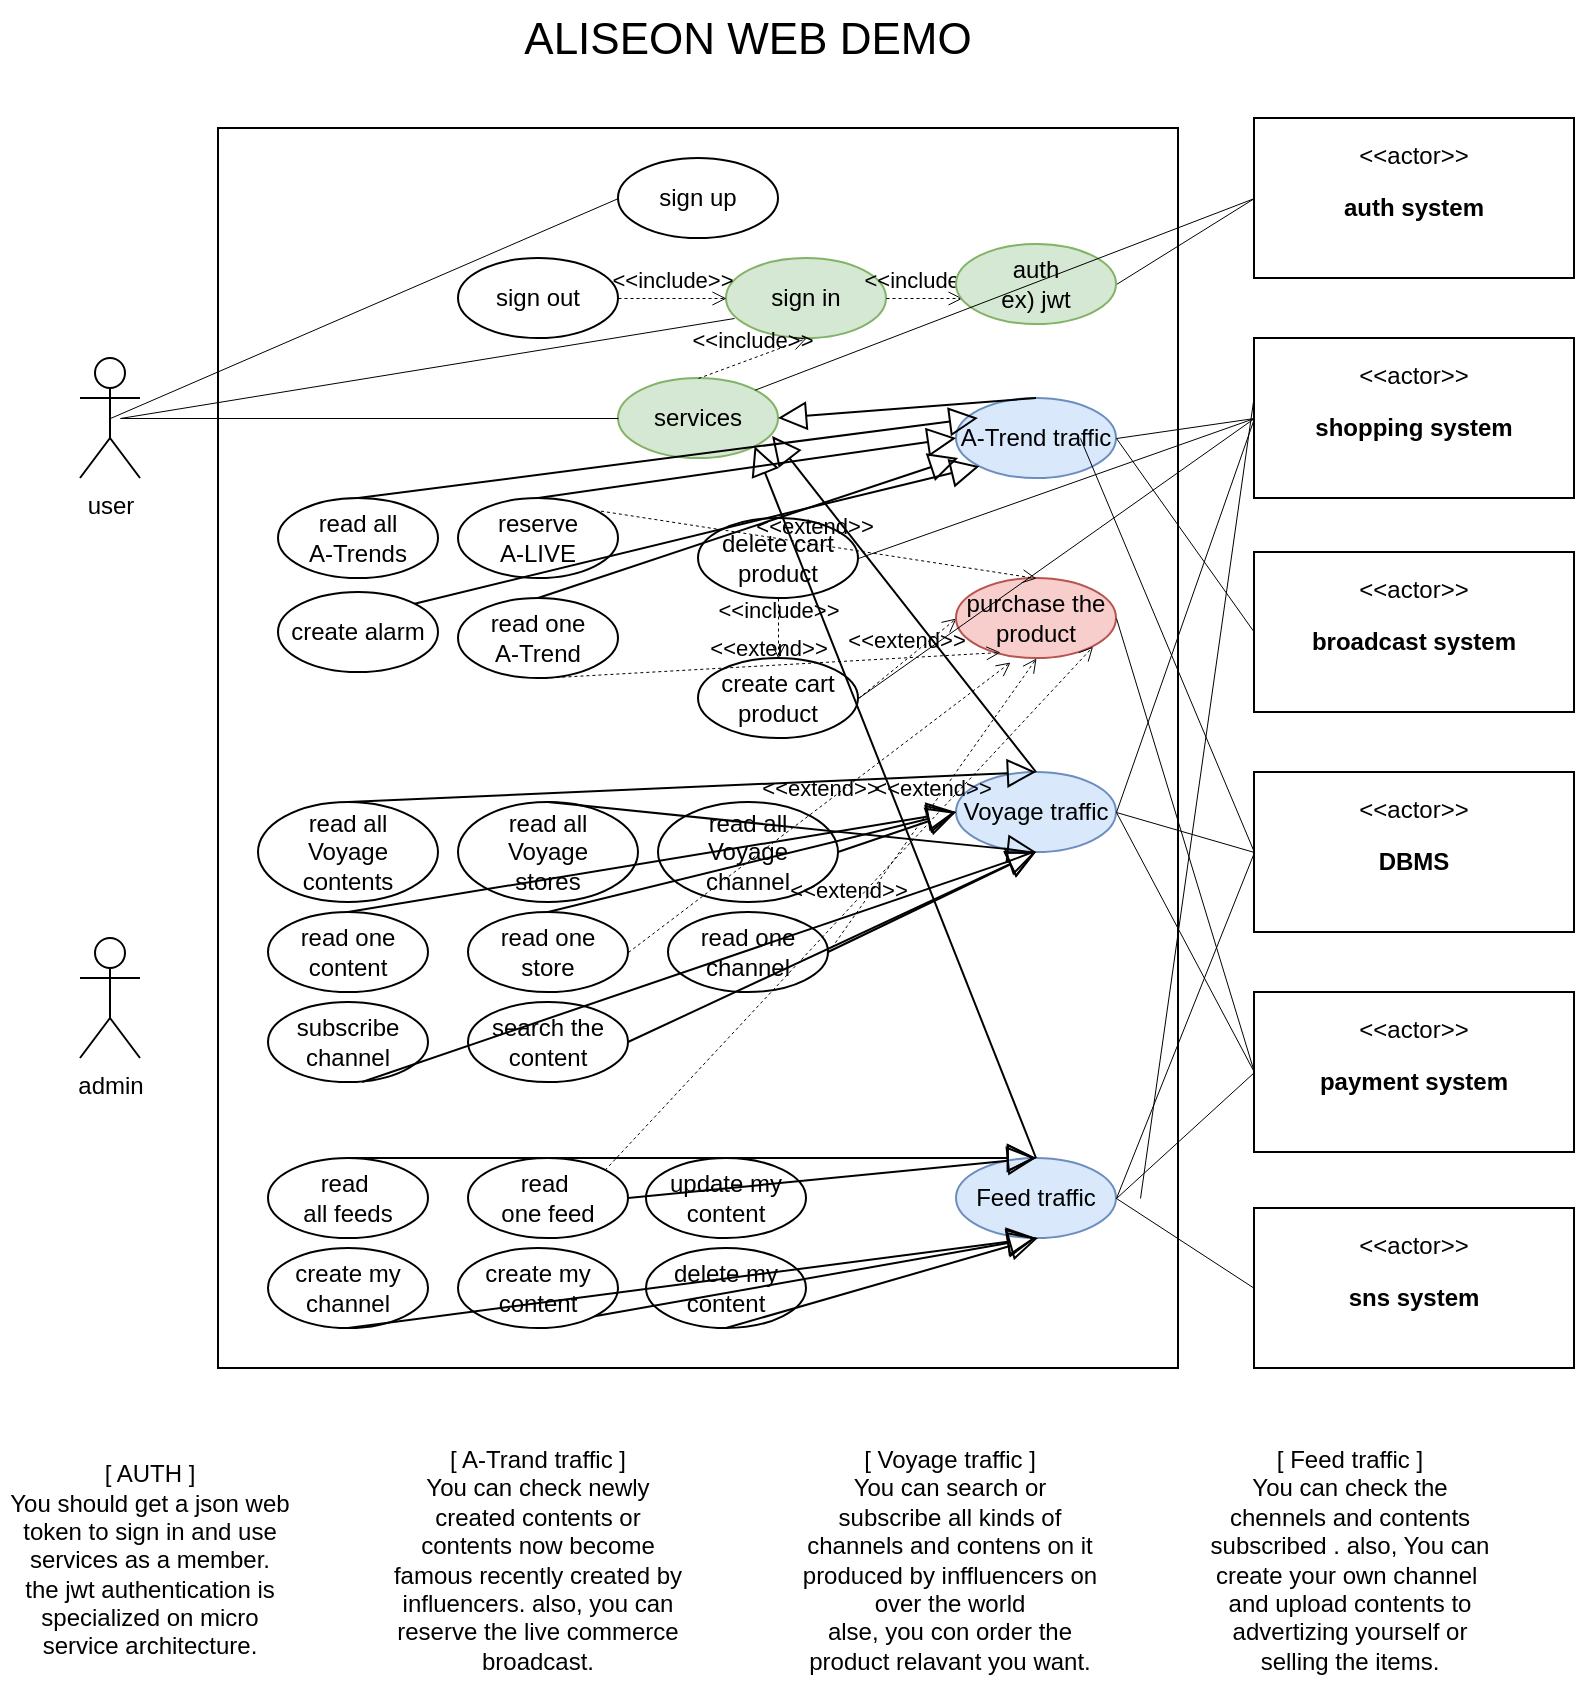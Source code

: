 <mxfile version="14.8.0" type="github">
  <diagram id="yqKKEiH-HQo9TE-18WpN" name="Page-1">
    <mxGraphModel dx="1422" dy="794" grid="1" gridSize="10" guides="1" tooltips="1" connect="1" arrows="1" fold="1" page="1" pageScale="1" pageWidth="827" pageHeight="1169" math="0" shadow="0">
      <root>
        <mxCell id="0" />
        <mxCell id="1" parent="0" />
        <mxCell id="d9pyYErVMQeaN3NLRM1w-1" value="" style="rounded=0;whiteSpace=wrap;html=1;" parent="1" vertex="1">
          <mxGeometry x="149" y="84" width="480" height="620" as="geometry" />
        </mxCell>
        <mxCell id="d9pyYErVMQeaN3NLRM1w-2" value="user&lt;br&gt;" style="shape=umlActor;verticalLabelPosition=bottom;verticalAlign=top;html=1;outlineConnect=0;" parent="1" vertex="1">
          <mxGeometry x="80" y="199" width="30" height="60" as="geometry" />
        </mxCell>
        <mxCell id="d9pyYErVMQeaN3NLRM1w-3" value="admin" style="shape=umlActor;verticalLabelPosition=bottom;verticalAlign=top;html=1;outlineConnect=0;" parent="1" vertex="1">
          <mxGeometry x="80" y="489" width="30" height="60" as="geometry" />
        </mxCell>
        <mxCell id="d9pyYErVMQeaN3NLRM1w-12" value="&lt;p&gt;&amp;lt;&amp;lt;actor&amp;gt;&amp;gt;&lt;/p&gt;&lt;p&gt;&lt;b&gt;auth system&lt;/b&gt;&lt;/p&gt;" style="shape=rect;html=1;overflow=fill;whiteSpace=wrap;align=center;" parent="1" vertex="1">
          <mxGeometry x="667" y="79" width="160" height="80" as="geometry" />
        </mxCell>
        <mxCell id="d9pyYErVMQeaN3NLRM1w-14" value="sign in" style="ellipse;whiteSpace=wrap;html=1;fillColor=#d5e8d4;strokeColor=#82b366;" parent="1" vertex="1">
          <mxGeometry x="403" y="149" width="80" height="40" as="geometry" />
        </mxCell>
        <mxCell id="d9pyYErVMQeaN3NLRM1w-15" value="sign up" style="ellipse;whiteSpace=wrap;html=1;" parent="1" vertex="1">
          <mxGeometry x="349" y="99" width="80" height="40" as="geometry" />
        </mxCell>
        <mxCell id="d9pyYErVMQeaN3NLRM1w-16" value="sign out" style="ellipse;whiteSpace=wrap;html=1;" parent="1" vertex="1">
          <mxGeometry x="269" y="149" width="80" height="40" as="geometry" />
        </mxCell>
        <mxCell id="d9pyYErVMQeaN3NLRM1w-19" value="&lt;p&gt;&amp;lt;&amp;lt;actor&amp;gt;&amp;gt;&lt;/p&gt;&lt;p&gt;&lt;b&gt;DBMS&lt;/b&gt;&lt;br&gt;&lt;/p&gt;" style="shape=rect;html=1;overflow=fill;whiteSpace=wrap;align=center;" parent="1" vertex="1">
          <mxGeometry x="667" y="406" width="160" height="80" as="geometry" />
        </mxCell>
        <mxCell id="d9pyYErVMQeaN3NLRM1w-28" value="&amp;lt;&amp;lt;include&amp;gt;&amp;gt;" style="html=1;verticalAlign=bottom;labelBackgroundColor=none;endArrow=open;endFill=0;dashed=1;strokeColor=#000000;strokeWidth=0.5;exitX=1;exitY=0.5;exitDx=0;exitDy=0;entryX=0.038;entryY=0.675;entryDx=0;entryDy=0;entryPerimeter=0;" parent="1" edge="1" target="d9pyYErVMQeaN3NLRM1w-41" source="d9pyYErVMQeaN3NLRM1w-14">
          <mxGeometry width="160" relative="1" as="geometry">
            <mxPoint x="429" y="228.5" as="sourcePoint" />
            <mxPoint x="509" y="169" as="targetPoint" />
          </mxGeometry>
        </mxCell>
        <mxCell id="d9pyYErVMQeaN3NLRM1w-35" value="" style="endArrow=none;html=1;strokeColor=#000000;strokeWidth=0.5;exitX=0.5;exitY=0.5;exitDx=0;exitDy=0;exitPerimeter=0;entryX=0;entryY=0.5;entryDx=0;entryDy=0;" parent="1" source="d9pyYErVMQeaN3NLRM1w-2" target="d9pyYErVMQeaN3NLRM1w-15" edge="1">
          <mxGeometry width="50" height="50" relative="1" as="geometry">
            <mxPoint x="360" y="399" as="sourcePoint" />
            <mxPoint x="410" y="349" as="targetPoint" />
          </mxGeometry>
        </mxCell>
        <mxCell id="d9pyYErVMQeaN3NLRM1w-36" value="reserve &lt;br&gt;A-LIVE" style="ellipse;whiteSpace=wrap;html=1;" parent="1" vertex="1">
          <mxGeometry x="269" y="269" width="80" height="40" as="geometry" />
        </mxCell>
        <mxCell id="d9pyYErVMQeaN3NLRM1w-38" value="read all&lt;br&gt;A-Trends" style="ellipse;whiteSpace=wrap;html=1;" parent="1" vertex="1">
          <mxGeometry x="179" y="269" width="80" height="40" as="geometry" />
        </mxCell>
        <mxCell id="d9pyYErVMQeaN3NLRM1w-39" value="" style="endArrow=none;html=1;strokeColor=#000000;strokeWidth=0.5;exitX=0;exitY=0.5;exitDx=0;exitDy=0;entryX=1;entryY=0.5;entryDx=0;entryDy=0;" parent="1" source="d9pyYErVMQeaN3NLRM1w-12" target="d9pyYErVMQeaN3NLRM1w-41" edge="1">
          <mxGeometry width="50" height="50" relative="1" as="geometry">
            <mxPoint x="105" y="219" as="sourcePoint" />
            <mxPoint x="590" y="159" as="targetPoint" />
          </mxGeometry>
        </mxCell>
        <mxCell id="d9pyYErVMQeaN3NLRM1w-40" value="&amp;lt;&amp;lt;extend&amp;gt;&amp;gt;" style="html=1;verticalAlign=bottom;labelBackgroundColor=none;endArrow=open;endFill=0;dashed=1;strokeColor=#000000;strokeWidth=0.5;exitX=1;exitY=0.5;exitDx=0;exitDy=0;entryX=0;entryY=0.5;entryDx=0;entryDy=0;" parent="1" edge="1" target="d9pyYErVMQeaN3NLRM1w-52" source="d9pyYErVMQeaN3NLRM1w-42">
          <mxGeometry width="160" relative="1" as="geometry">
            <mxPoint x="619" y="799" as="sourcePoint" />
            <mxPoint x="779" y="799" as="targetPoint" />
          </mxGeometry>
        </mxCell>
        <mxCell id="d9pyYErVMQeaN3NLRM1w-41" value="auth&lt;br&gt;ex) jwt" style="ellipse;whiteSpace=wrap;html=1;fillColor=#d5e8d4;strokeColor=#82b366;" parent="1" vertex="1">
          <mxGeometry x="518" y="142" width="80" height="40" as="geometry" />
        </mxCell>
        <mxCell id="d9pyYErVMQeaN3NLRM1w-42" value="create cart product" style="ellipse;whiteSpace=wrap;html=1;" parent="1" vertex="1">
          <mxGeometry x="389" y="349" width="80" height="40" as="geometry" />
        </mxCell>
        <mxCell id="d9pyYErVMQeaN3NLRM1w-44" value="create alarm" style="ellipse;whiteSpace=wrap;html=1;" parent="1" vertex="1">
          <mxGeometry x="179" y="316" width="80" height="40" as="geometry" />
        </mxCell>
        <mxCell id="d9pyYErVMQeaN3NLRM1w-45" value="&lt;p&gt;&amp;lt;&amp;lt;actor&amp;gt;&amp;gt;&lt;/p&gt;&lt;p&gt;&lt;b&gt;shopping system&lt;/b&gt;&lt;br&gt;&lt;/p&gt;" style="shape=rect;html=1;overflow=fill;whiteSpace=wrap;align=center;" parent="1" vertex="1">
          <mxGeometry x="667" y="189" width="160" height="80" as="geometry" />
        </mxCell>
        <mxCell id="d9pyYErVMQeaN3NLRM1w-46" value="&lt;p&gt;&amp;lt;&amp;lt;actor&amp;gt;&amp;gt;&lt;/p&gt;&lt;p&gt;&lt;b&gt;broadcast system&lt;/b&gt;&lt;br&gt;&lt;/p&gt;" style="shape=rect;html=1;overflow=fill;whiteSpace=wrap;align=center;" parent="1" vertex="1">
          <mxGeometry x="667" y="296" width="160" height="80" as="geometry" />
        </mxCell>
        <mxCell id="d9pyYErVMQeaN3NLRM1w-47" value="read all&lt;br&gt;Voyage contents" style="ellipse;whiteSpace=wrap;html=1;" parent="1" vertex="1">
          <mxGeometry x="169" y="421" width="90" height="50" as="geometry" />
        </mxCell>
        <mxCell id="d9pyYErVMQeaN3NLRM1w-49" value="read one&lt;br&gt;content" style="ellipse;whiteSpace=wrap;html=1;" parent="1" vertex="1">
          <mxGeometry x="174" y="476" width="80" height="40" as="geometry" />
        </mxCell>
        <mxCell id="d9pyYErVMQeaN3NLRM1w-50" value="&lt;p&gt;&amp;lt;&amp;lt;actor&amp;gt;&amp;gt;&lt;/p&gt;&lt;p&gt;&lt;b&gt;payment system&lt;/b&gt;&lt;/p&gt;" style="shape=rect;html=1;overflow=fill;whiteSpace=wrap;align=center;" parent="1" vertex="1">
          <mxGeometry x="667" y="516" width="160" height="80" as="geometry" />
        </mxCell>
        <mxCell id="d9pyYErVMQeaN3NLRM1w-51" value="search the content" style="ellipse;whiteSpace=wrap;html=1;" parent="1" vertex="1">
          <mxGeometry x="274" y="521" width="80" height="40" as="geometry" />
        </mxCell>
        <mxCell id="d9pyYErVMQeaN3NLRM1w-52" value="purchase the product" style="ellipse;whiteSpace=wrap;html=1;fillColor=#f8cecc;strokeColor=#b85450;" parent="1" vertex="1">
          <mxGeometry x="518" y="309" width="80" height="40" as="geometry" />
        </mxCell>
        <mxCell id="d9pyYErVMQeaN3NLRM1w-53" value="read all&lt;br&gt;Voyage &lt;br&gt;stores" style="ellipse;whiteSpace=wrap;html=1;" parent="1" vertex="1">
          <mxGeometry x="269" y="421" width="90" height="50" as="geometry" />
        </mxCell>
        <mxCell id="d9pyYErVMQeaN3NLRM1w-54" value="read one&lt;br&gt;store" style="ellipse;whiteSpace=wrap;html=1;" parent="1" vertex="1">
          <mxGeometry x="274" y="476" width="80" height="40" as="geometry" />
        </mxCell>
        <mxCell id="d9pyYErVMQeaN3NLRM1w-55" value="read all&lt;br&gt;Voyage &lt;br&gt;channel" style="ellipse;whiteSpace=wrap;html=1;" parent="1" vertex="1">
          <mxGeometry x="369" y="421" width="90" height="50" as="geometry" />
        </mxCell>
        <mxCell id="d9pyYErVMQeaN3NLRM1w-56" value="read one&lt;br&gt;channel" style="ellipse;whiteSpace=wrap;html=1;" parent="1" vertex="1">
          <mxGeometry x="374" y="476" width="80" height="40" as="geometry" />
        </mxCell>
        <mxCell id="d9pyYErVMQeaN3NLRM1w-59" value="read&amp;nbsp;&lt;br&gt;all feeds" style="ellipse;whiteSpace=wrap;html=1;" parent="1" vertex="1">
          <mxGeometry x="174" y="599" width="80" height="40" as="geometry" />
        </mxCell>
        <mxCell id="d9pyYErVMQeaN3NLRM1w-60" value="read&amp;nbsp;&lt;br&gt;one feed" style="ellipse;whiteSpace=wrap;html=1;" parent="1" vertex="1">
          <mxGeometry x="274" y="599" width="80" height="40" as="geometry" />
        </mxCell>
        <mxCell id="d9pyYErVMQeaN3NLRM1w-62" value="delete cart product" style="ellipse;whiteSpace=wrap;html=1;" parent="1" vertex="1">
          <mxGeometry x="389" y="279" width="80" height="40" as="geometry" />
        </mxCell>
        <mxCell id="d9pyYErVMQeaN3NLRM1w-63" value="&lt;p&gt;&amp;lt;&amp;lt;actor&amp;gt;&amp;gt;&lt;/p&gt;&lt;p&gt;&lt;b&gt;sns system&lt;/b&gt;&lt;/p&gt;" style="shape=rect;html=1;overflow=fill;whiteSpace=wrap;align=center;" parent="1" vertex="1">
          <mxGeometry x="667" y="624" width="160" height="80" as="geometry" />
        </mxCell>
        <mxCell id="bCWWaKdkybvp4xZFp1gc-1" value="subscribe channel" style="ellipse;whiteSpace=wrap;html=1;" parent="1" vertex="1">
          <mxGeometry x="174" y="521" width="80" height="40" as="geometry" />
        </mxCell>
        <mxCell id="7DruziITL7EI19DTVxZY-1" value="A-Trend traffic" style="ellipse;whiteSpace=wrap;html=1;fillColor=#dae8fc;strokeColor=#6c8ebf;" vertex="1" parent="1">
          <mxGeometry x="518" y="219" width="80" height="40" as="geometry" />
        </mxCell>
        <mxCell id="7DruziITL7EI19DTVxZY-2" value="Voyage traffic" style="ellipse;whiteSpace=wrap;html=1;fillColor=#dae8fc;strokeColor=#6c8ebf;" vertex="1" parent="1">
          <mxGeometry x="518" y="406" width="80" height="40" as="geometry" />
        </mxCell>
        <mxCell id="7DruziITL7EI19DTVxZY-3" value="Feed traffic" style="ellipse;whiteSpace=wrap;html=1;fillColor=#dae8fc;strokeColor=#6c8ebf;" vertex="1" parent="1">
          <mxGeometry x="518" y="599" width="80" height="40" as="geometry" />
        </mxCell>
        <mxCell id="7DruziITL7EI19DTVxZY-4" value="services" style="ellipse;whiteSpace=wrap;html=1;fillColor=#d5e8d4;strokeColor=#82b366;" vertex="1" parent="1">
          <mxGeometry x="349" y="209" width="80" height="40" as="geometry" />
        </mxCell>
        <mxCell id="7DruziITL7EI19DTVxZY-12" value="&amp;lt;&amp;lt;include&amp;gt;&amp;gt;" style="html=1;verticalAlign=bottom;labelBackgroundColor=none;endArrow=open;endFill=0;dashed=1;strokeColor=#000000;strokeWidth=0.5;exitX=1;exitY=0.5;exitDx=0;exitDy=0;entryX=0;entryY=0.5;entryDx=0;entryDy=0;" edge="1" parent="1" source="d9pyYErVMQeaN3NLRM1w-16" target="d9pyYErVMQeaN3NLRM1w-14">
          <mxGeometry width="160" relative="1" as="geometry">
            <mxPoint x="382" y="234" as="sourcePoint" />
            <mxPoint x="423" y="224" as="targetPoint" />
          </mxGeometry>
        </mxCell>
        <mxCell id="7DruziITL7EI19DTVxZY-13" value="&amp;lt;&amp;lt;include&amp;gt;&amp;gt;" style="html=1;verticalAlign=bottom;labelBackgroundColor=none;endArrow=open;endFill=0;dashed=1;strokeColor=#000000;strokeWidth=0.5;exitX=0.5;exitY=0;exitDx=0;exitDy=0;entryX=0.5;entryY=1;entryDx=0;entryDy=0;" edge="1" parent="1" source="7DruziITL7EI19DTVxZY-4" target="d9pyYErVMQeaN3NLRM1w-14">
          <mxGeometry width="160" relative="1" as="geometry">
            <mxPoint x="479" y="248" as="sourcePoint" />
            <mxPoint x="533" y="248" as="targetPoint" />
          </mxGeometry>
        </mxCell>
        <mxCell id="7DruziITL7EI19DTVxZY-14" value="" style="endArrow=none;html=1;strokeColor=#000000;strokeWidth=0.5;" edge="1" parent="1" target="7DruziITL7EI19DTVxZY-4">
          <mxGeometry width="50" height="50" relative="1" as="geometry">
            <mxPoint x="100" y="229" as="sourcePoint" />
            <mxPoint x="370" y="129" as="targetPoint" />
          </mxGeometry>
        </mxCell>
        <mxCell id="7DruziITL7EI19DTVxZY-15" value="" style="edgeStyle=none;html=1;endSize=12;endArrow=block;endFill=0;entryX=1;entryY=1;entryDx=0;entryDy=0;exitX=0.5;exitY=0;exitDx=0;exitDy=0;" edge="1" parent="1" source="7DruziITL7EI19DTVxZY-3" target="7DruziITL7EI19DTVxZY-4">
          <mxGeometry width="160" relative="1" as="geometry">
            <mxPoint x="509" y="259" as="sourcePoint" />
            <mxPoint x="599" y="228.5" as="targetPoint" />
          </mxGeometry>
        </mxCell>
        <mxCell id="7DruziITL7EI19DTVxZY-16" value="" style="edgeStyle=none;html=1;endSize=12;endArrow=block;endFill=0;exitX=0.5;exitY=0;exitDx=0;exitDy=0;" edge="1" parent="1" source="7DruziITL7EI19DTVxZY-1">
          <mxGeometry width="160" relative="1" as="geometry">
            <mxPoint x="248" y="663.5" as="sourcePoint" />
            <mxPoint x="429" y="229" as="targetPoint" />
          </mxGeometry>
        </mxCell>
        <mxCell id="7DruziITL7EI19DTVxZY-19" value="" style="endArrow=none;html=1;strokeColor=#000000;strokeWidth=0.5;exitX=0;exitY=0.5;exitDx=0;exitDy=0;entryX=1;entryY=0.5;entryDx=0;entryDy=0;" edge="1" parent="1" source="d9pyYErVMQeaN3NLRM1w-45" target="7DruziITL7EI19DTVxZY-1">
          <mxGeometry width="50" height="50" relative="1" as="geometry">
            <mxPoint x="677" y="129" as="sourcePoint" />
            <mxPoint x="600" y="129" as="targetPoint" />
          </mxGeometry>
        </mxCell>
        <mxCell id="7DruziITL7EI19DTVxZY-20" value="" style="endArrow=none;html=1;strokeColor=#000000;strokeWidth=0.5;exitX=0;exitY=0.5;exitDx=0;exitDy=0;entryX=1;entryY=0.5;entryDx=0;entryDy=0;" edge="1" parent="1" source="d9pyYErVMQeaN3NLRM1w-46" target="7DruziITL7EI19DTVxZY-1">
          <mxGeometry width="50" height="50" relative="1" as="geometry">
            <mxPoint x="677" y="239" as="sourcePoint" />
            <mxPoint x="589" y="249" as="targetPoint" />
          </mxGeometry>
        </mxCell>
        <mxCell id="7DruziITL7EI19DTVxZY-21" value="" style="endArrow=none;html=1;strokeColor=#000000;strokeWidth=0.5;exitX=0;exitY=0.5;exitDx=0;exitDy=0;" edge="1" parent="1" source="d9pyYErVMQeaN3NLRM1w-19">
          <mxGeometry width="50" height="50" relative="1" as="geometry">
            <mxPoint x="687" y="249" as="sourcePoint" />
            <mxPoint x="580" y="239" as="targetPoint" />
          </mxGeometry>
        </mxCell>
        <mxCell id="7DruziITL7EI19DTVxZY-24" value="" style="endArrow=none;html=1;strokeColor=#000000;strokeWidth=0.5;exitX=0;exitY=0.5;exitDx=0;exitDy=0;entryX=1;entryY=0.5;entryDx=0;entryDy=0;" edge="1" parent="1" source="d9pyYErVMQeaN3NLRM1w-19" target="7DruziITL7EI19DTVxZY-2">
          <mxGeometry width="50" height="50" relative="1" as="geometry">
            <mxPoint x="677" y="239" as="sourcePoint" />
            <mxPoint x="588.284" y="414.858" as="targetPoint" />
          </mxGeometry>
        </mxCell>
        <mxCell id="7DruziITL7EI19DTVxZY-25" value="" style="endArrow=none;html=1;strokeColor=#000000;strokeWidth=0.5;exitX=0;exitY=0.5;exitDx=0;exitDy=0;entryX=1;entryY=0;entryDx=0;entryDy=0;" edge="1" parent="1" source="d9pyYErVMQeaN3NLRM1w-12" target="7DruziITL7EI19DTVxZY-4">
          <mxGeometry width="50" height="50" relative="1" as="geometry">
            <mxPoint x="677" y="239" as="sourcePoint" />
            <mxPoint x="430" y="219" as="targetPoint" />
          </mxGeometry>
        </mxCell>
        <mxCell id="7DruziITL7EI19DTVxZY-26" value="" style="endArrow=none;html=1;strokeColor=#000000;strokeWidth=0.5;exitX=0;exitY=0.5;exitDx=0;exitDy=0;entryX=1;entryY=0.5;entryDx=0;entryDy=0;" edge="1" parent="1" source="d9pyYErVMQeaN3NLRM1w-50" target="7DruziITL7EI19DTVxZY-2">
          <mxGeometry width="50" height="50" relative="1" as="geometry">
            <mxPoint x="677" y="239" as="sourcePoint" />
            <mxPoint x="600" y="429" as="targetPoint" />
          </mxGeometry>
        </mxCell>
        <mxCell id="7DruziITL7EI19DTVxZY-27" value="" style="endArrow=none;html=1;strokeColor=#000000;strokeWidth=0.5;exitX=0;exitY=0.5;exitDx=0;exitDy=0;entryX=1;entryY=0.5;entryDx=0;entryDy=0;" edge="1" parent="1" source="d9pyYErVMQeaN3NLRM1w-63" target="7DruziITL7EI19DTVxZY-3">
          <mxGeometry width="50" height="50" relative="1" as="geometry">
            <mxPoint x="677" y="566" as="sourcePoint" />
            <mxPoint x="600" y="429" as="targetPoint" />
          </mxGeometry>
        </mxCell>
        <mxCell id="7DruziITL7EI19DTVxZY-28" value="" style="endArrow=none;html=1;strokeColor=#000000;strokeWidth=0.5;exitX=0;exitY=0.5;exitDx=0;exitDy=0;entryX=1;entryY=0.5;entryDx=0;entryDy=0;" edge="1" parent="1" source="d9pyYErVMQeaN3NLRM1w-19" target="7DruziITL7EI19DTVxZY-3">
          <mxGeometry width="50" height="50" relative="1" as="geometry">
            <mxPoint x="677" y="674" as="sourcePoint" />
            <mxPoint x="610" y="639" as="targetPoint" />
          </mxGeometry>
        </mxCell>
        <mxCell id="7DruziITL7EI19DTVxZY-29" value="" style="endArrow=none;html=1;strokeColor=#000000;strokeWidth=0.5;exitX=0;exitY=0.5;exitDx=0;exitDy=0;entryX=1;entryY=0.5;entryDx=0;entryDy=0;" edge="1" parent="1" source="d9pyYErVMQeaN3NLRM1w-50" target="7DruziITL7EI19DTVxZY-3">
          <mxGeometry width="50" height="50" relative="1" as="geometry">
            <mxPoint x="677" y="456" as="sourcePoint" />
            <mxPoint x="610" y="639" as="targetPoint" />
          </mxGeometry>
        </mxCell>
        <mxCell id="7DruziITL7EI19DTVxZY-30" value="" style="endArrow=none;html=1;strokeColor=#000000;strokeWidth=0.5;exitX=0;exitY=0.5;exitDx=0;exitDy=0;entryX=1;entryY=0.5;entryDx=0;entryDy=0;" edge="1" parent="1" source="d9pyYErVMQeaN3NLRM1w-45" target="7DruziITL7EI19DTVxZY-2">
          <mxGeometry width="50" height="50" relative="1" as="geometry">
            <mxPoint x="677" y="456" as="sourcePoint" />
            <mxPoint x="610" y="639" as="targetPoint" />
          </mxGeometry>
        </mxCell>
        <mxCell id="7DruziITL7EI19DTVxZY-31" value="" style="endArrow=none;html=1;strokeColor=#000000;strokeWidth=0.5;exitX=0;exitY=0.35;exitDx=0;exitDy=0;exitPerimeter=0;" edge="1" parent="1" source="d9pyYErVMQeaN3NLRM1w-45">
          <mxGeometry width="50" height="50" relative="1" as="geometry">
            <mxPoint x="677" y="231" as="sourcePoint" />
            <mxPoint x="610" y="619" as="targetPoint" />
          </mxGeometry>
        </mxCell>
        <mxCell id="7DruziITL7EI19DTVxZY-32" value="" style="edgeStyle=none;html=1;endSize=12;endArrow=block;endFill=0;entryX=0.963;entryY=0.725;entryDx=0;entryDy=0;exitX=0.5;exitY=0;exitDx=0;exitDy=0;entryPerimeter=0;" edge="1" parent="1" source="7DruziITL7EI19DTVxZY-2" target="7DruziITL7EI19DTVxZY-4">
          <mxGeometry width="160" relative="1" as="geometry">
            <mxPoint x="559" y="619" as="sourcePoint" />
            <mxPoint x="419" y="259" as="targetPoint" />
          </mxGeometry>
        </mxCell>
        <mxCell id="7DruziITL7EI19DTVxZY-35" value="create my content" style="ellipse;whiteSpace=wrap;html=1;" vertex="1" parent="1">
          <mxGeometry x="269" y="644" width="80" height="40" as="geometry" />
        </mxCell>
        <mxCell id="7DruziITL7EI19DTVxZY-36" value="delete my content" style="ellipse;whiteSpace=wrap;html=1;" vertex="1" parent="1">
          <mxGeometry x="363" y="644" width="80" height="40" as="geometry" />
        </mxCell>
        <mxCell id="7DruziITL7EI19DTVxZY-38" value="create my channel" style="ellipse;whiteSpace=wrap;html=1;" vertex="1" parent="1">
          <mxGeometry x="174" y="644" width="80" height="40" as="geometry" />
        </mxCell>
        <mxCell id="7DruziITL7EI19DTVxZY-40" value="update my content" style="ellipse;whiteSpace=wrap;html=1;" vertex="1" parent="1">
          <mxGeometry x="363" y="599" width="80" height="40" as="geometry" />
        </mxCell>
        <mxCell id="7DruziITL7EI19DTVxZY-41" value="" style="endArrow=none;html=1;strokeColor=#000000;strokeWidth=0.5;exitX=0;exitY=0.5;exitDx=0;exitDy=0;entryX=1;entryY=0.5;entryDx=0;entryDy=0;" edge="1" parent="1" source="d9pyYErVMQeaN3NLRM1w-50" target="d9pyYErVMQeaN3NLRM1w-52">
          <mxGeometry width="50" height="50" relative="1" as="geometry">
            <mxPoint x="677" y="239" as="sourcePoint" />
            <mxPoint x="600" y="343" as="targetPoint" />
          </mxGeometry>
        </mxCell>
        <mxCell id="7DruziITL7EI19DTVxZY-42" value="" style="endArrow=none;html=1;strokeColor=#000000;strokeWidth=0.5;exitX=0;exitY=0.5;exitDx=0;exitDy=0;entryX=1;entryY=0.5;entryDx=0;entryDy=0;" edge="1" parent="1" source="d9pyYErVMQeaN3NLRM1w-45" target="d9pyYErVMQeaN3NLRM1w-62">
          <mxGeometry width="50" height="50" relative="1" as="geometry">
            <mxPoint x="677" y="566" as="sourcePoint" />
            <mxPoint x="610" y="339" as="targetPoint" />
          </mxGeometry>
        </mxCell>
        <mxCell id="7DruziITL7EI19DTVxZY-43" value="" style="endArrow=none;html=1;strokeColor=#000000;strokeWidth=0.5;entryX=1;entryY=0.5;entryDx=0;entryDy=0;exitX=0;exitY=0.5;exitDx=0;exitDy=0;" edge="1" parent="1" source="d9pyYErVMQeaN3NLRM1w-45" target="d9pyYErVMQeaN3NLRM1w-42">
          <mxGeometry width="50" height="50" relative="1" as="geometry">
            <mxPoint x="670" y="229" as="sourcePoint" />
            <mxPoint x="520" y="309" as="targetPoint" />
          </mxGeometry>
        </mxCell>
        <mxCell id="7DruziITL7EI19DTVxZY-45" value="&amp;lt;&amp;lt;include&amp;gt;&amp;gt;" style="html=1;verticalAlign=bottom;labelBackgroundColor=none;endArrow=open;endFill=0;dashed=1;strokeColor=#000000;strokeWidth=0.5;entryX=0.5;entryY=0;entryDx=0;entryDy=0;" edge="1" parent="1" source="d9pyYErVMQeaN3NLRM1w-62" target="d9pyYErVMQeaN3NLRM1w-42">
          <mxGeometry width="160" relative="1" as="geometry">
            <mxPoint x="359" y="179" as="sourcePoint" />
            <mxPoint x="413" y="179" as="targetPoint" />
          </mxGeometry>
        </mxCell>
        <mxCell id="7DruziITL7EI19DTVxZY-46" value="" style="edgeStyle=none;html=1;endSize=12;endArrow=block;endFill=0;entryX=0;entryY=0.5;entryDx=0;entryDy=0;exitX=0.5;exitY=0;exitDx=0;exitDy=0;" edge="1" parent="1" source="d9pyYErVMQeaN3NLRM1w-36" target="7DruziITL7EI19DTVxZY-1">
          <mxGeometry width="160" relative="1" as="geometry">
            <mxPoint x="568" y="609" as="sourcePoint" />
            <mxPoint x="427.284" y="253.142" as="targetPoint" />
          </mxGeometry>
        </mxCell>
        <mxCell id="7DruziITL7EI19DTVxZY-47" value="" style="edgeStyle=none;html=1;endSize=12;endArrow=block;endFill=0;exitX=0.5;exitY=0;exitDx=0;exitDy=0;" edge="1" parent="1" source="d9pyYErVMQeaN3NLRM1w-38">
          <mxGeometry width="160" relative="1" as="geometry">
            <mxPoint x="359" y="299" as="sourcePoint" />
            <mxPoint x="529" y="229" as="targetPoint" />
          </mxGeometry>
        </mxCell>
        <mxCell id="7DruziITL7EI19DTVxZY-48" value="" style="edgeStyle=none;html=1;endSize=12;endArrow=block;endFill=0;entryX=0.013;entryY=0.75;entryDx=0;entryDy=0;exitX=0.5;exitY=0;exitDx=0;exitDy=0;entryPerimeter=0;" edge="1" parent="1" source="d9pyYErVMQeaN3NLRM1w-37" target="7DruziITL7EI19DTVxZY-1">
          <mxGeometry width="160" relative="1" as="geometry">
            <mxPoint x="229" y="279" as="sourcePoint" />
            <mxPoint x="528" y="249" as="targetPoint" />
          </mxGeometry>
        </mxCell>
        <mxCell id="7DruziITL7EI19DTVxZY-49" value="" style="edgeStyle=none;html=1;endSize=12;endArrow=block;endFill=0;entryX=0;entryY=1;entryDx=0;entryDy=0;exitX=1;exitY=0;exitDx=0;exitDy=0;startArrow=none;" edge="1" parent="1" source="d9pyYErVMQeaN3NLRM1w-44" target="7DruziITL7EI19DTVxZY-1">
          <mxGeometry width="160" relative="1" as="geometry">
            <mxPoint x="229" y="329" as="sourcePoint" />
            <mxPoint x="539.716" y="234.858" as="targetPoint" />
          </mxGeometry>
        </mxCell>
        <mxCell id="7DruziITL7EI19DTVxZY-50" value="" style="endArrow=none;html=1;strokeColor=#000000;strokeWidth=0.5;entryX=0.05;entryY=0.75;entryDx=0;entryDy=0;entryPerimeter=0;" edge="1" parent="1" target="d9pyYErVMQeaN3NLRM1w-14">
          <mxGeometry width="50" height="50" relative="1" as="geometry">
            <mxPoint x="100" y="229" as="sourcePoint" />
            <mxPoint x="370" y="129" as="targetPoint" />
          </mxGeometry>
        </mxCell>
        <mxCell id="7DruziITL7EI19DTVxZY-52" value="&amp;lt;&amp;lt;extend&amp;gt;&amp;gt;" style="html=1;verticalAlign=bottom;labelBackgroundColor=none;endArrow=open;endFill=0;dashed=1;strokeColor=#000000;strokeWidth=0.5;exitX=0.5;exitY=1;exitDx=0;exitDy=0;entryX=0.275;entryY=0.925;entryDx=0;entryDy=0;entryPerimeter=0;" edge="1" parent="1" source="d9pyYErVMQeaN3NLRM1w-37" target="d9pyYErVMQeaN3NLRM1w-52">
          <mxGeometry width="160" relative="1" as="geometry">
            <mxPoint x="479" y="379" as="sourcePoint" />
            <mxPoint x="528" y="319" as="targetPoint" />
          </mxGeometry>
        </mxCell>
        <mxCell id="7DruziITL7EI19DTVxZY-53" value="&amp;lt;&amp;lt;extend&amp;gt;&amp;gt;" style="html=1;verticalAlign=bottom;labelBackgroundColor=none;endArrow=open;endFill=0;dashed=1;strokeColor=#000000;strokeWidth=0.5;exitX=1;exitY=0.5;exitDx=0;exitDy=0;entryX=0.5;entryY=1;entryDx=0;entryDy=0;" edge="1" parent="1" source="d9pyYErVMQeaN3NLRM1w-56" target="d9pyYErVMQeaN3NLRM1w-52">
          <mxGeometry width="160" relative="1" as="geometry">
            <mxPoint x="229" y="369" as="sourcePoint" />
            <mxPoint x="562" y="362" as="targetPoint" />
          </mxGeometry>
        </mxCell>
        <mxCell id="7DruziITL7EI19DTVxZY-54" value="&amp;lt;&amp;lt;extend&amp;gt;&amp;gt;" style="html=1;verticalAlign=bottom;labelBackgroundColor=none;endArrow=open;endFill=0;dashed=1;strokeColor=#000000;strokeWidth=0.5;exitX=1;exitY=0;exitDx=0;exitDy=0;entryX=0.5;entryY=0;entryDx=0;entryDy=0;" edge="1" parent="1" source="d9pyYErVMQeaN3NLRM1w-36" target="d9pyYErVMQeaN3NLRM1w-52">
          <mxGeometry width="160" relative="1" as="geometry">
            <mxPoint x="464" y="506" as="sourcePoint" />
            <mxPoint x="568" y="359" as="targetPoint" />
          </mxGeometry>
        </mxCell>
        <mxCell id="7DruziITL7EI19DTVxZY-55" value="&amp;lt;&amp;lt;extend&amp;gt;&amp;gt;" style="html=1;verticalAlign=bottom;labelBackgroundColor=none;endArrow=open;endFill=0;dashed=1;strokeColor=#000000;strokeWidth=0.5;exitX=1;exitY=0.5;exitDx=0;exitDy=0;entryX=0.338;entryY=1.05;entryDx=0;entryDy=0;entryPerimeter=0;" edge="1" parent="1" source="d9pyYErVMQeaN3NLRM1w-54" target="d9pyYErVMQeaN3NLRM1w-52">
          <mxGeometry width="160" relative="1" as="geometry">
            <mxPoint x="369.004" y="526.858" as="sourcePoint" />
            <mxPoint x="589.72" y="561" as="targetPoint" />
          </mxGeometry>
        </mxCell>
        <mxCell id="7DruziITL7EI19DTVxZY-57" value="&amp;lt;&amp;lt;extend&amp;gt;&amp;gt;" style="html=1;verticalAlign=bottom;labelBackgroundColor=none;endArrow=open;endFill=0;dashed=1;strokeColor=#000000;strokeWidth=0.5;exitX=1;exitY=0;exitDx=0;exitDy=0;entryX=1;entryY=1;entryDx=0;entryDy=0;" edge="1" parent="1" source="d9pyYErVMQeaN3NLRM1w-60" target="d9pyYErVMQeaN3NLRM1w-52">
          <mxGeometry width="160" relative="1" as="geometry">
            <mxPoint x="464" y="506" as="sourcePoint" />
            <mxPoint x="568" y="359" as="targetPoint" />
          </mxGeometry>
        </mxCell>
        <mxCell id="d9pyYErVMQeaN3NLRM1w-37" value="read one&lt;br&gt;A-Trend" style="ellipse;whiteSpace=wrap;html=1;" parent="1" vertex="1">
          <mxGeometry x="269" y="319" width="80" height="40" as="geometry" />
        </mxCell>
        <mxCell id="7DruziITL7EI19DTVxZY-59" value="" style="edgeStyle=none;html=1;endSize=12;endArrow=block;endFill=0;entryX=0.5;entryY=0;entryDx=0;entryDy=0;exitX=0.5;exitY=0;exitDx=0;exitDy=0;startArrow=none;" edge="1" parent="1" source="d9pyYErVMQeaN3NLRM1w-47" target="7DruziITL7EI19DTVxZY-2">
          <mxGeometry width="160" relative="1" as="geometry">
            <mxPoint x="257.284" y="331.858" as="sourcePoint" />
            <mxPoint x="539.716" y="263.142" as="targetPoint" />
          </mxGeometry>
        </mxCell>
        <mxCell id="7DruziITL7EI19DTVxZY-60" value="" style="edgeStyle=none;html=1;endSize=12;endArrow=block;endFill=0;entryX=0.5;entryY=1;entryDx=0;entryDy=0;exitX=0.5;exitY=0;exitDx=0;exitDy=0;startArrow=none;" edge="1" parent="1" source="d9pyYErVMQeaN3NLRM1w-53" target="7DruziITL7EI19DTVxZY-2">
          <mxGeometry width="160" relative="1" as="geometry">
            <mxPoint x="224" y="431" as="sourcePoint" />
            <mxPoint x="568" y="416" as="targetPoint" />
          </mxGeometry>
        </mxCell>
        <mxCell id="7DruziITL7EI19DTVxZY-61" value="" style="edgeStyle=none;html=1;endSize=12;endArrow=block;endFill=0;entryX=0;entryY=0.5;entryDx=0;entryDy=0;exitX=0.5;exitY=0;exitDx=0;exitDy=0;startArrow=none;" edge="1" parent="1" source="d9pyYErVMQeaN3NLRM1w-49" target="7DruziITL7EI19DTVxZY-2">
          <mxGeometry width="160" relative="1" as="geometry">
            <mxPoint x="324" y="431" as="sourcePoint" />
            <mxPoint x="568" y="456" as="targetPoint" />
          </mxGeometry>
        </mxCell>
        <mxCell id="7DruziITL7EI19DTVxZY-62" value="" style="edgeStyle=none;html=1;endSize=12;endArrow=block;endFill=0;entryX=0;entryY=0.5;entryDx=0;entryDy=0;exitX=0.5;exitY=0;exitDx=0;exitDy=0;startArrow=none;" edge="1" parent="1" source="d9pyYErVMQeaN3NLRM1w-54" target="7DruziITL7EI19DTVxZY-2">
          <mxGeometry width="160" relative="1" as="geometry">
            <mxPoint x="224" y="486" as="sourcePoint" />
            <mxPoint x="528" y="436" as="targetPoint" />
          </mxGeometry>
        </mxCell>
        <mxCell id="7DruziITL7EI19DTVxZY-63" value="" style="edgeStyle=none;html=1;endSize=12;endArrow=block;endFill=0;entryX=0.5;entryY=1;entryDx=0;entryDy=0;exitX=1;exitY=0.5;exitDx=0;exitDy=0;startArrow=none;" edge="1" parent="1" source="d9pyYErVMQeaN3NLRM1w-56" target="7DruziITL7EI19DTVxZY-2">
          <mxGeometry width="160" relative="1" as="geometry">
            <mxPoint x="324" y="486" as="sourcePoint" />
            <mxPoint x="528" y="436" as="targetPoint" />
          </mxGeometry>
        </mxCell>
        <mxCell id="7DruziITL7EI19DTVxZY-64" value="" style="edgeStyle=none;html=1;endSize=12;endArrow=block;endFill=0;entryX=0.5;entryY=1;entryDx=0;entryDy=0;exitX=0.588;exitY=1;exitDx=0;exitDy=0;startArrow=none;exitPerimeter=0;" edge="1" parent="1" source="bCWWaKdkybvp4xZFp1gc-1" target="7DruziITL7EI19DTVxZY-2">
          <mxGeometry width="160" relative="1" as="geometry">
            <mxPoint x="464" y="506" as="sourcePoint" />
            <mxPoint x="558" y="458" as="targetPoint" />
          </mxGeometry>
        </mxCell>
        <mxCell id="7DruziITL7EI19DTVxZY-66" value="" style="edgeStyle=none;html=1;endSize=12;endArrow=block;endFill=0;entryX=0.5;entryY=1;entryDx=0;entryDy=0;exitX=1;exitY=0.5;exitDx=0;exitDy=0;startArrow=none;" edge="1" parent="1" source="d9pyYErVMQeaN3NLRM1w-51" target="7DruziITL7EI19DTVxZY-2">
          <mxGeometry width="160" relative="1" as="geometry">
            <mxPoint x="224" y="531" as="sourcePoint" />
            <mxPoint x="568" y="456" as="targetPoint" />
          </mxGeometry>
        </mxCell>
        <mxCell id="7DruziITL7EI19DTVxZY-67" value="" style="edgeStyle=none;html=1;endSize=12;endArrow=block;endFill=0;entryX=0;entryY=0.5;entryDx=0;entryDy=0;exitX=1;exitY=0.5;exitDx=0;exitDy=0;startArrow=none;" edge="1" parent="1" source="d9pyYErVMQeaN3NLRM1w-55" target="7DruziITL7EI19DTVxZY-2">
          <mxGeometry width="160" relative="1" as="geometry">
            <mxPoint x="364" y="551" as="sourcePoint" />
            <mxPoint x="568" y="456" as="targetPoint" />
          </mxGeometry>
        </mxCell>
        <mxCell id="7DruziITL7EI19DTVxZY-68" value="" style="edgeStyle=none;html=1;endSize=12;endArrow=block;endFill=0;entryX=0.5;entryY=0;entryDx=0;entryDy=0;exitX=0.5;exitY=0;exitDx=0;exitDy=0;startArrow=none;" edge="1" parent="1" source="d9pyYErVMQeaN3NLRM1w-59" target="7DruziITL7EI19DTVxZY-3">
          <mxGeometry width="160" relative="1" as="geometry">
            <mxPoint x="364" y="551" as="sourcePoint" />
            <mxPoint x="568" y="456" as="targetPoint" />
          </mxGeometry>
        </mxCell>
        <mxCell id="7DruziITL7EI19DTVxZY-69" value="" style="edgeStyle=none;html=1;endSize=12;endArrow=block;endFill=0;entryX=0.5;entryY=0;entryDx=0;entryDy=0;exitX=1;exitY=0.5;exitDx=0;exitDy=0;startArrow=none;" edge="1" parent="1" source="d9pyYErVMQeaN3NLRM1w-60" target="7DruziITL7EI19DTVxZY-3">
          <mxGeometry width="160" relative="1" as="geometry">
            <mxPoint x="224" y="609" as="sourcePoint" />
            <mxPoint x="568" y="609" as="targetPoint" />
          </mxGeometry>
        </mxCell>
        <mxCell id="7DruziITL7EI19DTVxZY-70" value="" style="edgeStyle=none;html=1;endSize=12;endArrow=block;endFill=0;exitX=0.5;exitY=0;exitDx=0;exitDy=0;startArrow=none;entryX=0.5;entryY=0;entryDx=0;entryDy=0;" edge="1" parent="1" source="7DruziITL7EI19DTVxZY-40" target="7DruziITL7EI19DTVxZY-3">
          <mxGeometry width="160" relative="1" as="geometry">
            <mxPoint x="364" y="629" as="sourcePoint" />
            <mxPoint x="549" y="601" as="targetPoint" />
          </mxGeometry>
        </mxCell>
        <mxCell id="7DruziITL7EI19DTVxZY-71" value="" style="edgeStyle=none;html=1;endSize=12;endArrow=block;endFill=0;entryX=0.5;entryY=1;entryDx=0;entryDy=0;exitX=0.5;exitY=1;exitDx=0;exitDy=0;startArrow=none;" edge="1" parent="1" source="7DruziITL7EI19DTVxZY-38" target="7DruziITL7EI19DTVxZY-3">
          <mxGeometry width="160" relative="1" as="geometry">
            <mxPoint x="224" y="609" as="sourcePoint" />
            <mxPoint x="568" y="609" as="targetPoint" />
          </mxGeometry>
        </mxCell>
        <mxCell id="7DruziITL7EI19DTVxZY-72" value="" style="edgeStyle=none;html=1;endSize=12;endArrow=block;endFill=0;exitX=1;exitY=1;exitDx=0;exitDy=0;startArrow=none;entryX=0.5;entryY=1;entryDx=0;entryDy=0;" edge="1" parent="1" source="7DruziITL7EI19DTVxZY-35" target="7DruziITL7EI19DTVxZY-3">
          <mxGeometry width="160" relative="1" as="geometry">
            <mxPoint x="224" y="694" as="sourcePoint" />
            <mxPoint x="549" y="639" as="targetPoint" />
          </mxGeometry>
        </mxCell>
        <mxCell id="7DruziITL7EI19DTVxZY-73" value="" style="edgeStyle=none;html=1;endSize=12;endArrow=block;endFill=0;exitX=0.5;exitY=1;exitDx=0;exitDy=0;startArrow=none;" edge="1" parent="1" source="7DruziITL7EI19DTVxZY-36">
          <mxGeometry width="160" relative="1" as="geometry">
            <mxPoint x="347.284" y="688.142" as="sourcePoint" />
            <mxPoint x="559" y="639" as="targetPoint" />
          </mxGeometry>
        </mxCell>
        <mxCell id="7DruziITL7EI19DTVxZY-74" value="&lt;font style=&quot;font-size: 22px&quot;&gt;ALISEON WEB DEMO&lt;/font&gt;" style="text;html=1;strokeColor=none;fillColor=none;align=center;verticalAlign=middle;whiteSpace=wrap;rounded=0;" vertex="1" parent="1">
          <mxGeometry x="274" y="20" width="280" height="40" as="geometry" />
        </mxCell>
        <mxCell id="7DruziITL7EI19DTVxZY-75" value="[ AUTH ]&lt;br&gt;You should get a json web token to sign in and use services as a member.&lt;br&gt;the jwt authentication is specialized on micro service architecture." style="text;html=1;strokeColor=none;fillColor=none;align=center;verticalAlign=middle;whiteSpace=wrap;rounded=0;" vertex="1" parent="1">
          <mxGeometry x="40" y="730" width="150" height="140" as="geometry" />
        </mxCell>
        <mxCell id="7DruziITL7EI19DTVxZY-76" value="[ A-Trand traffic ]&lt;br&gt;You can check newly created contents or contents now become famous recently created by influencers. also, you can reserve the live commerce broadcast." style="text;html=1;strokeColor=none;fillColor=none;align=center;verticalAlign=middle;whiteSpace=wrap;rounded=0;" vertex="1" parent="1">
          <mxGeometry x="234" y="730" width="150" height="140" as="geometry" />
        </mxCell>
        <mxCell id="7DruziITL7EI19DTVxZY-77" value="[ Voyage traffic ]&lt;br&gt;You can search or subscribe all kinds of channels and contens on it produced by inffluencers on over the world&lt;br&gt;alse, you con order the product relavant you want." style="text;html=1;strokeColor=none;fillColor=none;align=center;verticalAlign=middle;whiteSpace=wrap;rounded=0;" vertex="1" parent="1">
          <mxGeometry x="440" y="730" width="150" height="140" as="geometry" />
        </mxCell>
        <mxCell id="7DruziITL7EI19DTVxZY-78" value="[ Feed traffic ]&lt;br&gt;You can check the chennels and contents subscribed . also, You can create your own channel&amp;nbsp; and upload contents to advertizing yourself or selling the items." style="text;html=1;strokeColor=none;fillColor=none;align=center;verticalAlign=middle;whiteSpace=wrap;rounded=0;" vertex="1" parent="1">
          <mxGeometry x="640" y="730" width="150" height="140" as="geometry" />
        </mxCell>
      </root>
    </mxGraphModel>
  </diagram>
</mxfile>
